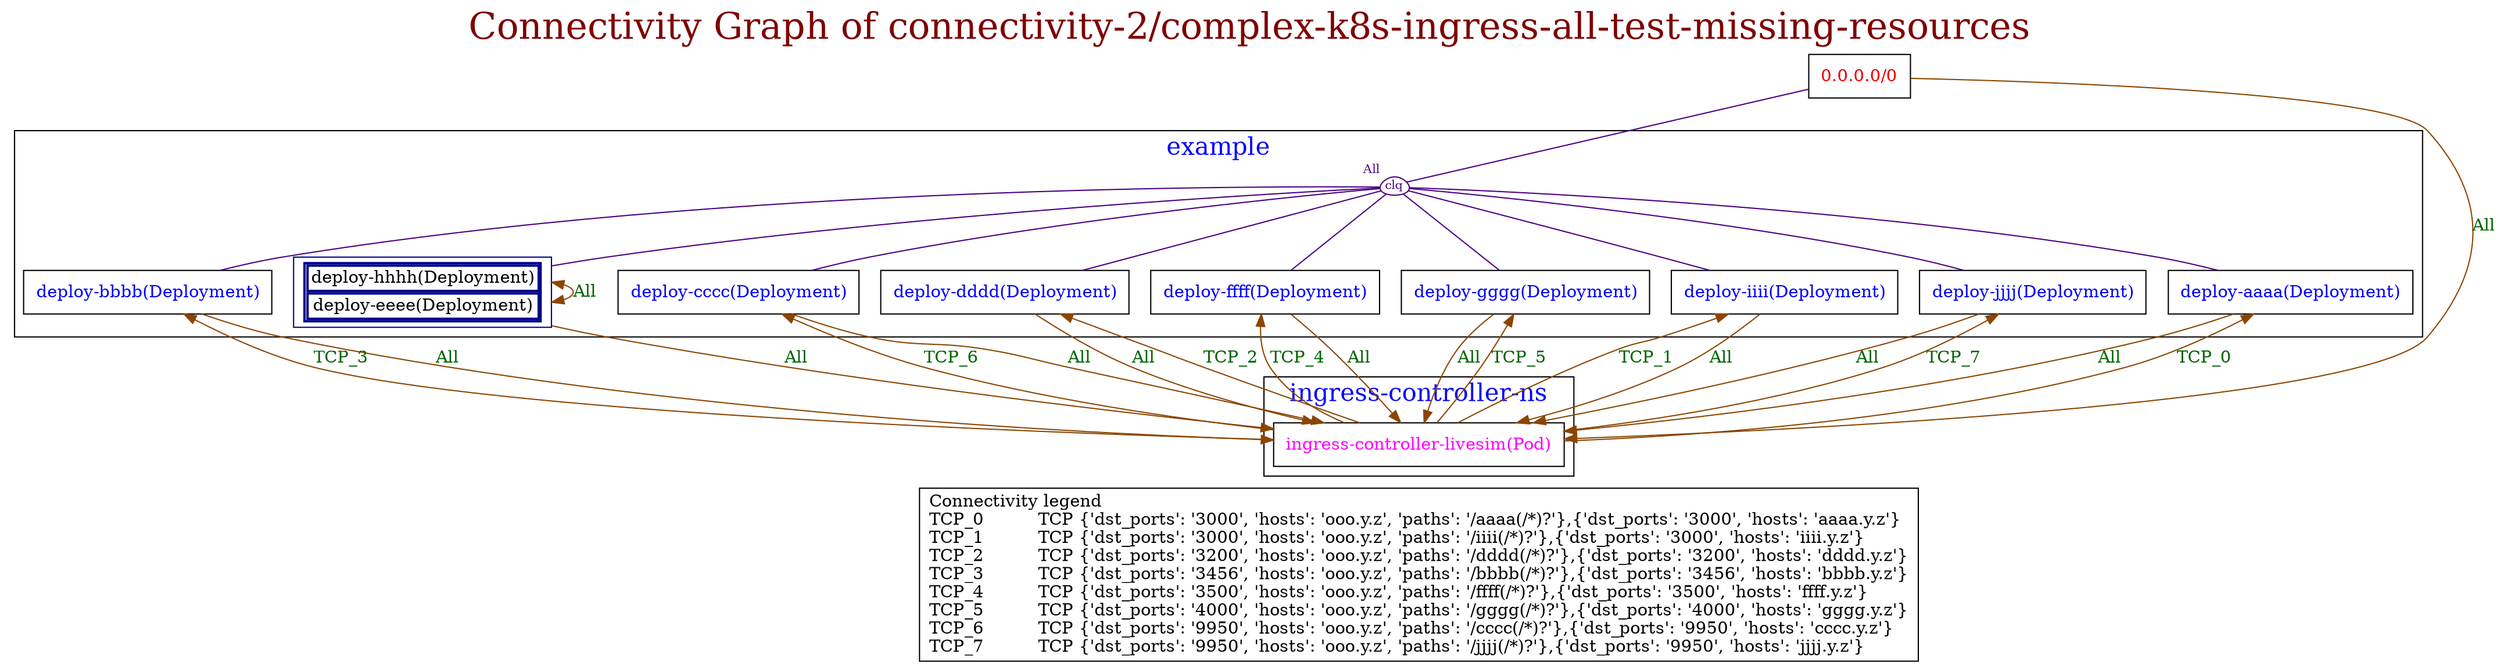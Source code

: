 // The Connectivity Graph of connectivity-2/complex-k8s-ingress-all-test-missing-resources
digraph {
	label="Connectivity Graph of connectivity-2/complex-k8s-ingress-all-test-missing-resources"	labelloc = "t"
	fontsize=30
	fontcolor=webmaroon
{
	dict_box [label="Connectivity legend\lTCP_0          TCP {'dst_ports': '3000', 'hosts': 'ooo.y.z', 'paths': '/aaaa(/*)?'},{'dst_ports': '3000', 'hosts': 'aaaa.y.z'}\lTCP_1          TCP {'dst_ports': '3000', 'hosts': 'ooo.y.z', 'paths': '/iiii(/*)?'},{'dst_ports': '3000', 'hosts': 'iiii.y.z'}\lTCP_2          TCP {'dst_ports': '3200', 'hosts': 'ooo.y.z', 'paths': '/dddd(/*)?'},{'dst_ports': '3200', 'hosts': 'dddd.y.z'}\lTCP_3          TCP {'dst_ports': '3456', 'hosts': 'ooo.y.z', 'paths': '/bbbb(/*)?'},{'dst_ports': '3456', 'hosts': 'bbbb.y.z'}\lTCP_4          TCP {'dst_ports': '3500', 'hosts': 'ooo.y.z', 'paths': '/ffff(/*)?'},{'dst_ports': '3500', 'hosts': 'ffff.y.z'}\lTCP_5          TCP {'dst_ports': '4000', 'hosts': 'ooo.y.z', 'paths': '/gggg(/*)?'},{'dst_ports': '4000', 'hosts': 'gggg.y.z'}\lTCP_6          TCP {'dst_ports': '9950', 'hosts': 'ooo.y.z', 'paths': '/cccc(/*)?'},{'dst_ports': '9950', 'hosts': 'cccc.y.z'}\lTCP_7          TCP {'dst_ports': '9950', 'hosts': 'ooo.y.z', 'paths': '/jjjj(/*)?'},{'dst_ports': '9950', 'hosts': 'jjjj.y.z'}\l" shape=box]
 rank=sink
}
	"0.0.0.0/0" [label=<<table border="0" cellspacing="0"><tr><td>0.0.0.0/0</td></tr></table>> shape=box fontcolor=red2]
subgraph cluster_example_namespace{
	label="example"
	fontsize=20
	fontcolor=blue
	"clique_0" [shape=egg fontcolor=indigo color=indigo width=0.2 height=0.2 label=clq fontsize=10 margin=0  xlabel="All"]
	"example/deploy-aaaa(Deployment)" [label=<<table border="0" cellspacing="0"><tr><td>deploy-aaaa(Deployment)</td></tr></table>> shape=box fontcolor=blue]
	"example/deploy-bbbb(Deployment)" [label=<<table border="0" cellspacing="0"><tr><td>deploy-bbbb(Deployment)</td></tr></table>> shape=box fontcolor=blue]
	"example/deploy-cccc(Deployment)" [label=<<table border="0" cellspacing="0"><tr><td>deploy-cccc(Deployment)</td></tr></table>> shape=box fontcolor=blue]
	"example/deploy-dddd(Deployment)" [label=<<table border="0" cellspacing="0"><tr><td>deploy-dddd(Deployment)</td></tr></table>> shape=box fontcolor=blue]
	"example/deploy-ffff(Deployment)" [label=<<table border="0" cellspacing="0"><tr><td>deploy-ffff(Deployment)</td></tr></table>> shape=box fontcolor=blue]
	"example/deploy-gggg(Deployment)" [label=<<table border="0" cellspacing="0"><tr><td>deploy-gggg(Deployment)</td></tr></table>> shape=box fontcolor=blue]
	"example/deploy-hhhh(Deployment)" [label=<<table border="2" cellspacing="0"><tr><td>deploy-hhhh(Deployment)</td></tr><tr><td>deploy-eeee(Deployment)</td></tr></table>> shape=box color=darkblue]
	"example/deploy-iiii(Deployment)" [label=<<table border="0" cellspacing="0"><tr><td>deploy-iiii(Deployment)</td></tr></table>> shape=box fontcolor=blue]
	"example/deploy-jjjj(Deployment)" [label=<<table border="0" cellspacing="0"><tr><td>deploy-jjjj(Deployment)</td></tr></table>> shape=box fontcolor=blue]
}
subgraph cluster_ingress_controller_ns_namespace{
	label="ingress-controller-ns"
	fontsize=20
	fontcolor=blue
	"ingress-controller-ns/ingress-controller-livesim(Pod)" [label=<<table border="0" cellspacing="0"><tr><td>ingress-controller-livesim(Pod)</td></tr></table>> shape=box fontcolor=fuchsia]
}
	"0.0.0.0/0" -> "clique_0"[ color=indigo fontcolor=darkgreen dir=both arrowhead=none arrowtail=none]
	"0.0.0.0/0" -> "ingress-controller-ns/ingress-controller-livesim(Pod)"[label="All" color=darkorange4 fontcolor=darkgreen dir=both arrowhead=normal arrowtail=none]
	"clique_0" -> "example/deploy-aaaa(Deployment)"[ color=indigo fontcolor=darkgreen dir=both arrowhead=none arrowtail=none]
	"clique_0" -> "example/deploy-bbbb(Deployment)"[ color=indigo fontcolor=darkgreen dir=both arrowhead=none arrowtail=none]
	"clique_0" -> "example/deploy-cccc(Deployment)"[ color=indigo fontcolor=darkgreen dir=both arrowhead=none arrowtail=none]
	"clique_0" -> "example/deploy-dddd(Deployment)"[ color=indigo fontcolor=darkgreen dir=both arrowhead=none arrowtail=none]
	"clique_0" -> "example/deploy-ffff(Deployment)"[ color=indigo fontcolor=darkgreen dir=both arrowhead=none arrowtail=none]
	"clique_0" -> "example/deploy-gggg(Deployment)"[ color=indigo fontcolor=darkgreen dir=both arrowhead=none arrowtail=none]
	"clique_0" -> "example/deploy-hhhh(Deployment)"[ color=indigo fontcolor=darkgreen dir=both arrowhead=none arrowtail=none]
	"clique_0" -> "example/deploy-iiii(Deployment)"[ color=indigo fontcolor=darkgreen dir=both arrowhead=none arrowtail=none]
	"clique_0" -> "example/deploy-jjjj(Deployment)"[ color=indigo fontcolor=darkgreen dir=both arrowhead=none arrowtail=none]
	"example/deploy-aaaa(Deployment)" -> "ingress-controller-ns/ingress-controller-livesim(Pod)"[label="All" color=darkorange4 fontcolor=darkgreen dir=both arrowhead=normal arrowtail=none]
	"example/deploy-bbbb(Deployment)" -> "ingress-controller-ns/ingress-controller-livesim(Pod)"[label="All" color=darkorange4 fontcolor=darkgreen dir=both arrowhead=normal arrowtail=none]
	"example/deploy-cccc(Deployment)" -> "ingress-controller-ns/ingress-controller-livesim(Pod)"[label="All" color=darkorange4 fontcolor=darkgreen dir=both arrowhead=normal arrowtail=none]
	"example/deploy-dddd(Deployment)" -> "ingress-controller-ns/ingress-controller-livesim(Pod)"[label="All" color=darkorange4 fontcolor=darkgreen dir=both arrowhead=normal arrowtail=none]
	"example/deploy-ffff(Deployment)" -> "ingress-controller-ns/ingress-controller-livesim(Pod)"[label="All" color=darkorange4 fontcolor=darkgreen dir=both arrowhead=normal arrowtail=none]
	"example/deploy-gggg(Deployment)" -> "ingress-controller-ns/ingress-controller-livesim(Pod)"[label="All" color=darkorange4 fontcolor=darkgreen dir=both arrowhead=normal arrowtail=none]
	"example/deploy-hhhh(Deployment)" -> "example/deploy-hhhh(Deployment)"[label="All" color=darkorange4 fontcolor=darkgreen dir=both arrowhead=normal arrowtail=normal]
	"example/deploy-hhhh(Deployment)" -> "ingress-controller-ns/ingress-controller-livesim(Pod)"[label="All" color=darkorange4 fontcolor=darkgreen dir=both arrowhead=normal arrowtail=none]
	"example/deploy-iiii(Deployment)" -> "ingress-controller-ns/ingress-controller-livesim(Pod)"[label="All" color=darkorange4 fontcolor=darkgreen dir=both arrowhead=normal arrowtail=none]
	"example/deploy-jjjj(Deployment)" -> "ingress-controller-ns/ingress-controller-livesim(Pod)"[label="All" color=darkorange4 fontcolor=darkgreen dir=both arrowhead=normal arrowtail=none]
	"ingress-controller-ns/ingress-controller-livesim(Pod)" -> "example/deploy-aaaa(Deployment)"[label="TCP_0" color=darkorange4 fontcolor=darkgreen dir=both arrowhead=normal arrowtail=none]
	"ingress-controller-ns/ingress-controller-livesim(Pod)" -> "example/deploy-bbbb(Deployment)"[label="TCP_3" color=darkorange4 fontcolor=darkgreen dir=both arrowhead=normal arrowtail=none]
	"ingress-controller-ns/ingress-controller-livesim(Pod)" -> "example/deploy-cccc(Deployment)"[label="TCP_6" color=darkorange4 fontcolor=darkgreen dir=both arrowhead=normal arrowtail=none]
	"ingress-controller-ns/ingress-controller-livesim(Pod)" -> "example/deploy-dddd(Deployment)"[label="TCP_2" color=darkorange4 fontcolor=darkgreen dir=both arrowhead=normal arrowtail=none]
	"ingress-controller-ns/ingress-controller-livesim(Pod)" -> "example/deploy-ffff(Deployment)"[label="TCP_4" color=darkorange4 fontcolor=darkgreen dir=both arrowhead=normal arrowtail=none]
	"ingress-controller-ns/ingress-controller-livesim(Pod)" -> "example/deploy-gggg(Deployment)"[label="TCP_5" color=darkorange4 fontcolor=darkgreen dir=both arrowhead=normal arrowtail=none]
	"ingress-controller-ns/ingress-controller-livesim(Pod)" -> "example/deploy-iiii(Deployment)"[label="TCP_1" color=darkorange4 fontcolor=darkgreen dir=both arrowhead=normal arrowtail=none]
	"ingress-controller-ns/ingress-controller-livesim(Pod)" -> "example/deploy-jjjj(Deployment)"[label="TCP_7" color=darkorange4 fontcolor=darkgreen dir=both arrowhead=normal arrowtail=none]
}
